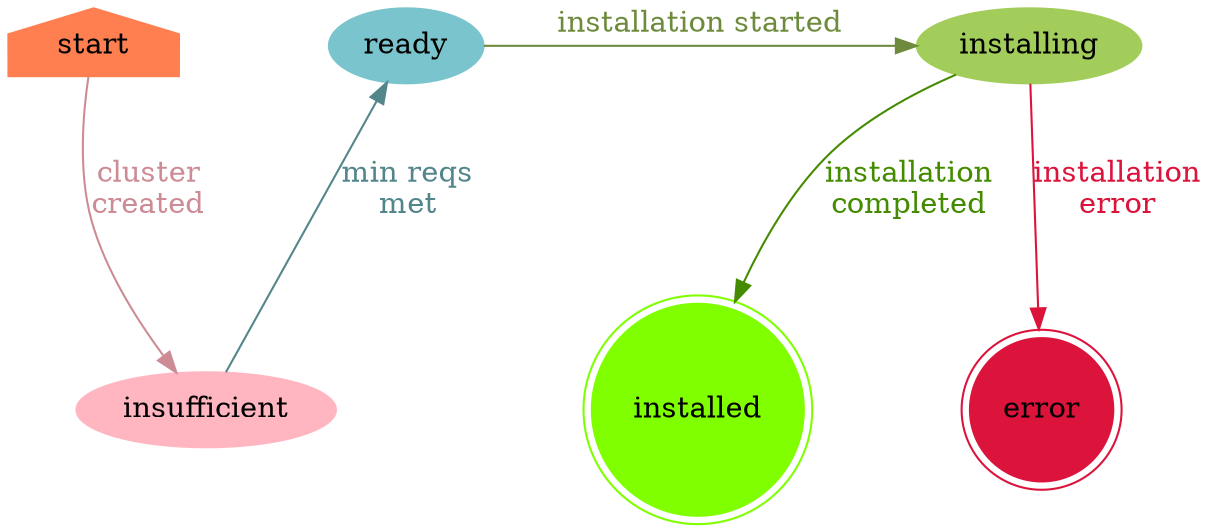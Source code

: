 digraph ClusterStateMachine {
    graph [nodesep = "1.0", ranksep = "1.0"];
    node [style = filled];
    compound = true;
    newrank = false;

    start [shape = house, color = coral];
    insufficient [color = lightpink];
    ready [color = cadetblue3];
    installing [color = darkolivegreen3];
    installed [shape = doublecircle, color = chartreuse];
    error [shape = doublecircle, color = crimson];

    start -> insufficient [label = "cluster\ncreated", color=lightpink3, fontcolor=lightpink3];
    insufficient -> ready [label = "min reqs\nmet", color=cadetblue4, fontcolor=cadetblue4];
    ready -> installing [label = "installation started", color=darkolivegreen4, fontcolor=darkolivegreen4];
    installing -> installed [label = "installation\ncompleted", color=chartreuse4, fontcolor=chartreuse4];
    installing -> error [label = "installation\nerror", color=crimson, fontcolor=crimson];

    {rank=max; installed}
    {rank=same; start; ready; installing}
}
